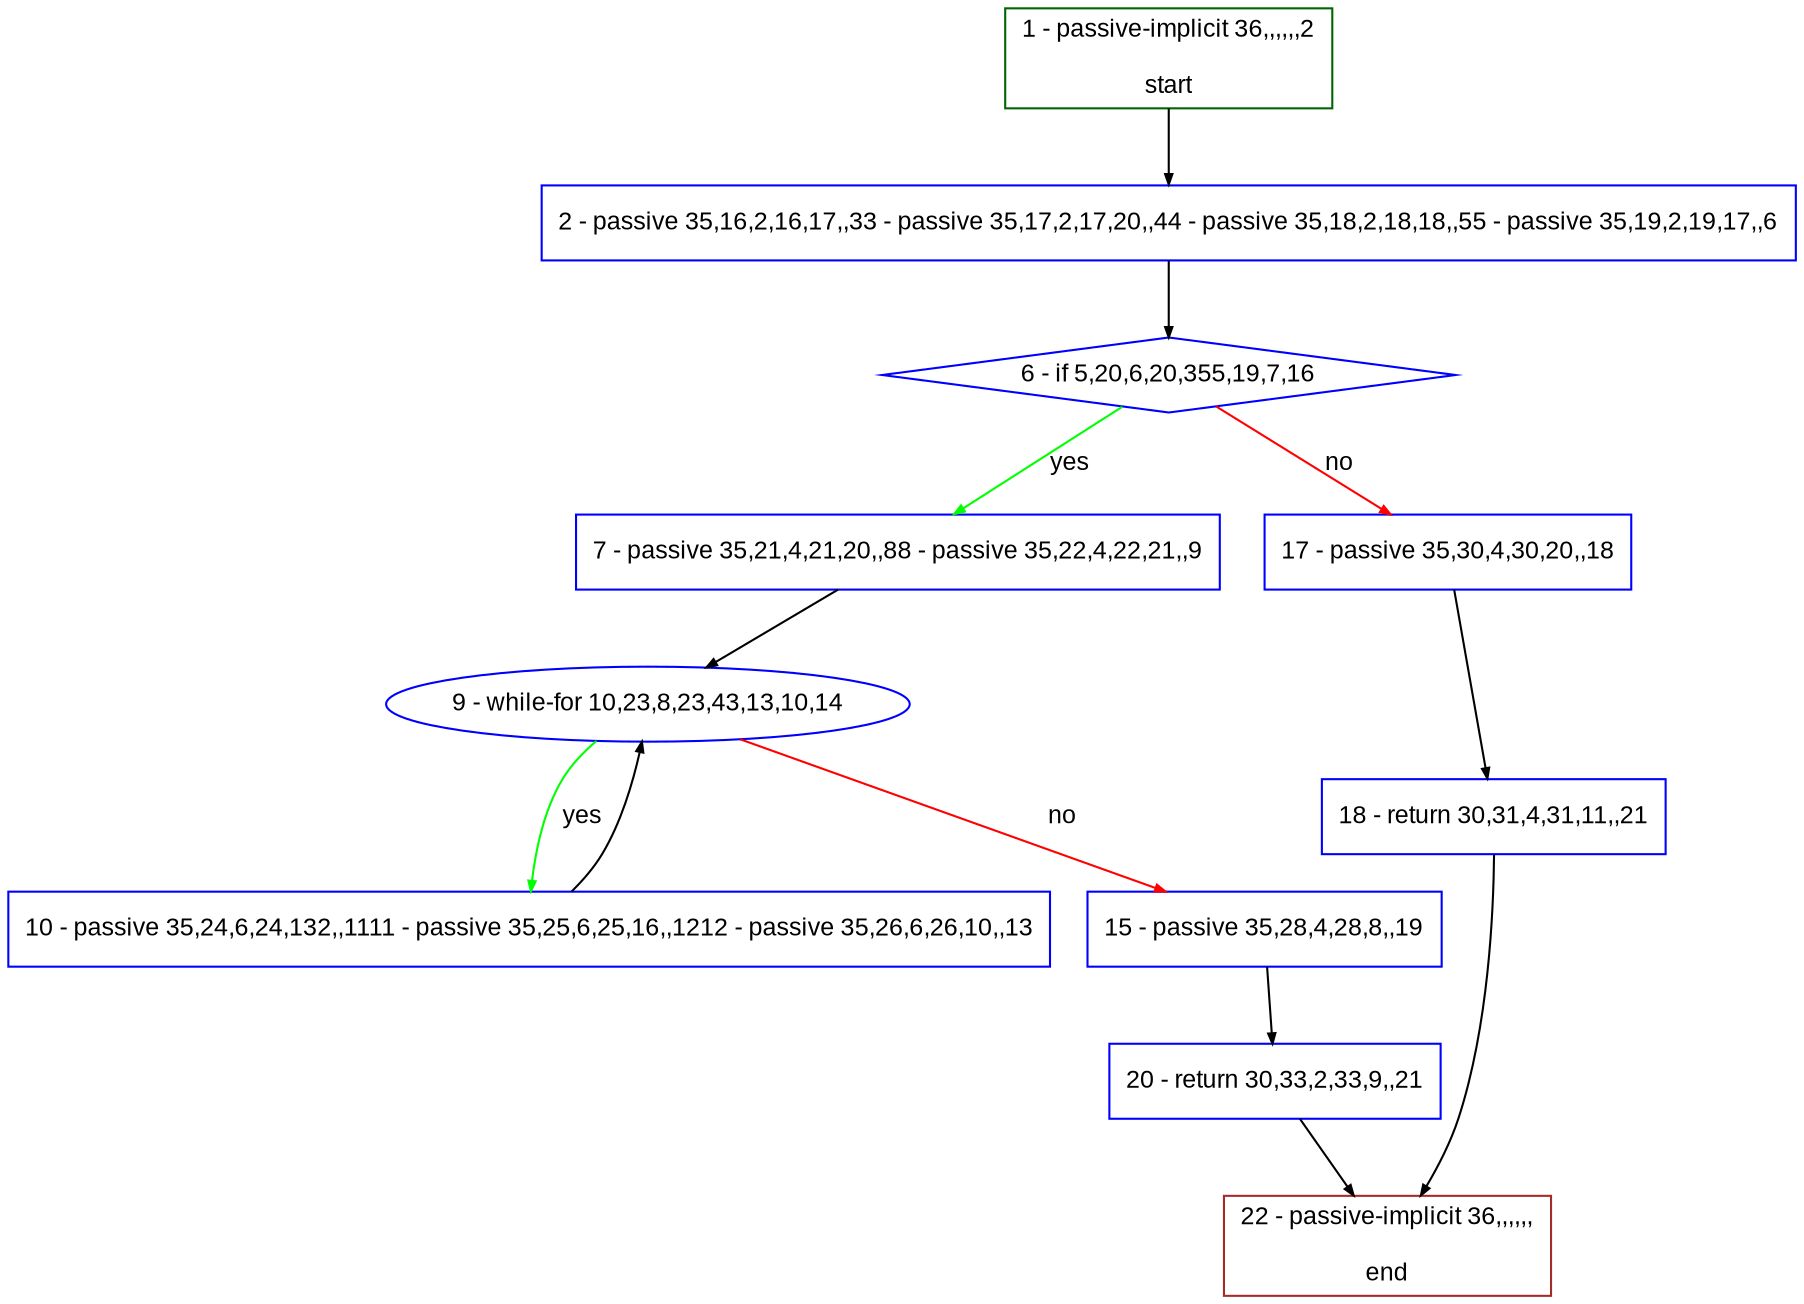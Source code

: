 digraph "" {
  graph [pack="true", label="", fontsize="12", packmode="clust", fontname="Arial", fillcolor="#FFFFCC", bgcolor="white", style="rounded,filled", compound="true"];
  node [node_initialized="no", label="", color="grey", fontsize="12", fillcolor="white", fontname="Arial", style="filled", shape="rectangle", compound="true", fixedsize="false"];
  edge [fontcolor="black", arrowhead="normal", arrowtail="none", arrowsize="0.5", ltail="", label="", color="black", fontsize="12", lhead="", fontname="Arial", dir="forward", compound="true"];
  __N1 [label="2 - passive 35,16,2,16,17,,33 - passive 35,17,2,17,20,,44 - passive 35,18,2,18,18,,55 - passive 35,19,2,19,17,,6", color="#0000ff", fillcolor="#ffffff", style="filled", shape="box"];
  __N2 [label="1 - passive-implicit 36,,,,,,2\n\nstart", color="#006400", fillcolor="#ffffff", style="filled", shape="box"];
  __N3 [label="6 - if 5,20,6,20,355,19,7,16", color="#0000ff", fillcolor="#ffffff", style="filled", shape="diamond"];
  __N4 [label="7 - passive 35,21,4,21,20,,88 - passive 35,22,4,22,21,,9", color="#0000ff", fillcolor="#ffffff", style="filled", shape="box"];
  __N5 [label="17 - passive 35,30,4,30,20,,18", color="#0000ff", fillcolor="#ffffff", style="filled", shape="box"];
  __N6 [label="9 - while-for 10,23,8,23,43,13,10,14", color="#0000ff", fillcolor="#ffffff", style="filled", shape="oval"];
  __N7 [label="10 - passive 35,24,6,24,132,,1111 - passive 35,25,6,25,16,,1212 - passive 35,26,6,26,10,,13", color="#0000ff", fillcolor="#ffffff", style="filled", shape="box"];
  __N8 [label="15 - passive 35,28,4,28,8,,19", color="#0000ff", fillcolor="#ffffff", style="filled", shape="box"];
  __N9 [label="20 - return 30,33,2,33,9,,21", color="#0000ff", fillcolor="#ffffff", style="filled", shape="box"];
  __N10 [label="18 - return 30,31,4,31,11,,21", color="#0000ff", fillcolor="#ffffff", style="filled", shape="box"];
  __N11 [label="22 - passive-implicit 36,,,,,,\n\nend", color="#a52a2a", fillcolor="#ffffff", style="filled", shape="box"];
  __N2 -> __N1 [arrowhead="normal", arrowtail="none", color="#000000", label="", dir="forward"];
  __N1 -> __N3 [arrowhead="normal", arrowtail="none", color="#000000", label="", dir="forward"];
  __N3 -> __N4 [arrowhead="normal", arrowtail="none", color="#00ff00", label="yes", dir="forward"];
  __N3 -> __N5 [arrowhead="normal", arrowtail="none", color="#ff0000", label="no", dir="forward"];
  __N4 -> __N6 [arrowhead="normal", arrowtail="none", color="#000000", label="", dir="forward"];
  __N6 -> __N7 [arrowhead="normal", arrowtail="none", color="#00ff00", label="yes", dir="forward"];
  __N7 -> __N6 [arrowhead="normal", arrowtail="none", color="#000000", label="", dir="forward"];
  __N6 -> __N8 [arrowhead="normal", arrowtail="none", color="#ff0000", label="no", dir="forward"];
  __N8 -> __N9 [arrowhead="normal", arrowtail="none", color="#000000", label="", dir="forward"];
  __N5 -> __N10 [arrowhead="normal", arrowtail="none", color="#000000", label="", dir="forward"];
  __N10 -> __N11 [arrowhead="normal", arrowtail="none", color="#000000", label="", dir="forward"];
  __N9 -> __N11 [arrowhead="normal", arrowtail="none", color="#000000", label="", dir="forward"];
}
